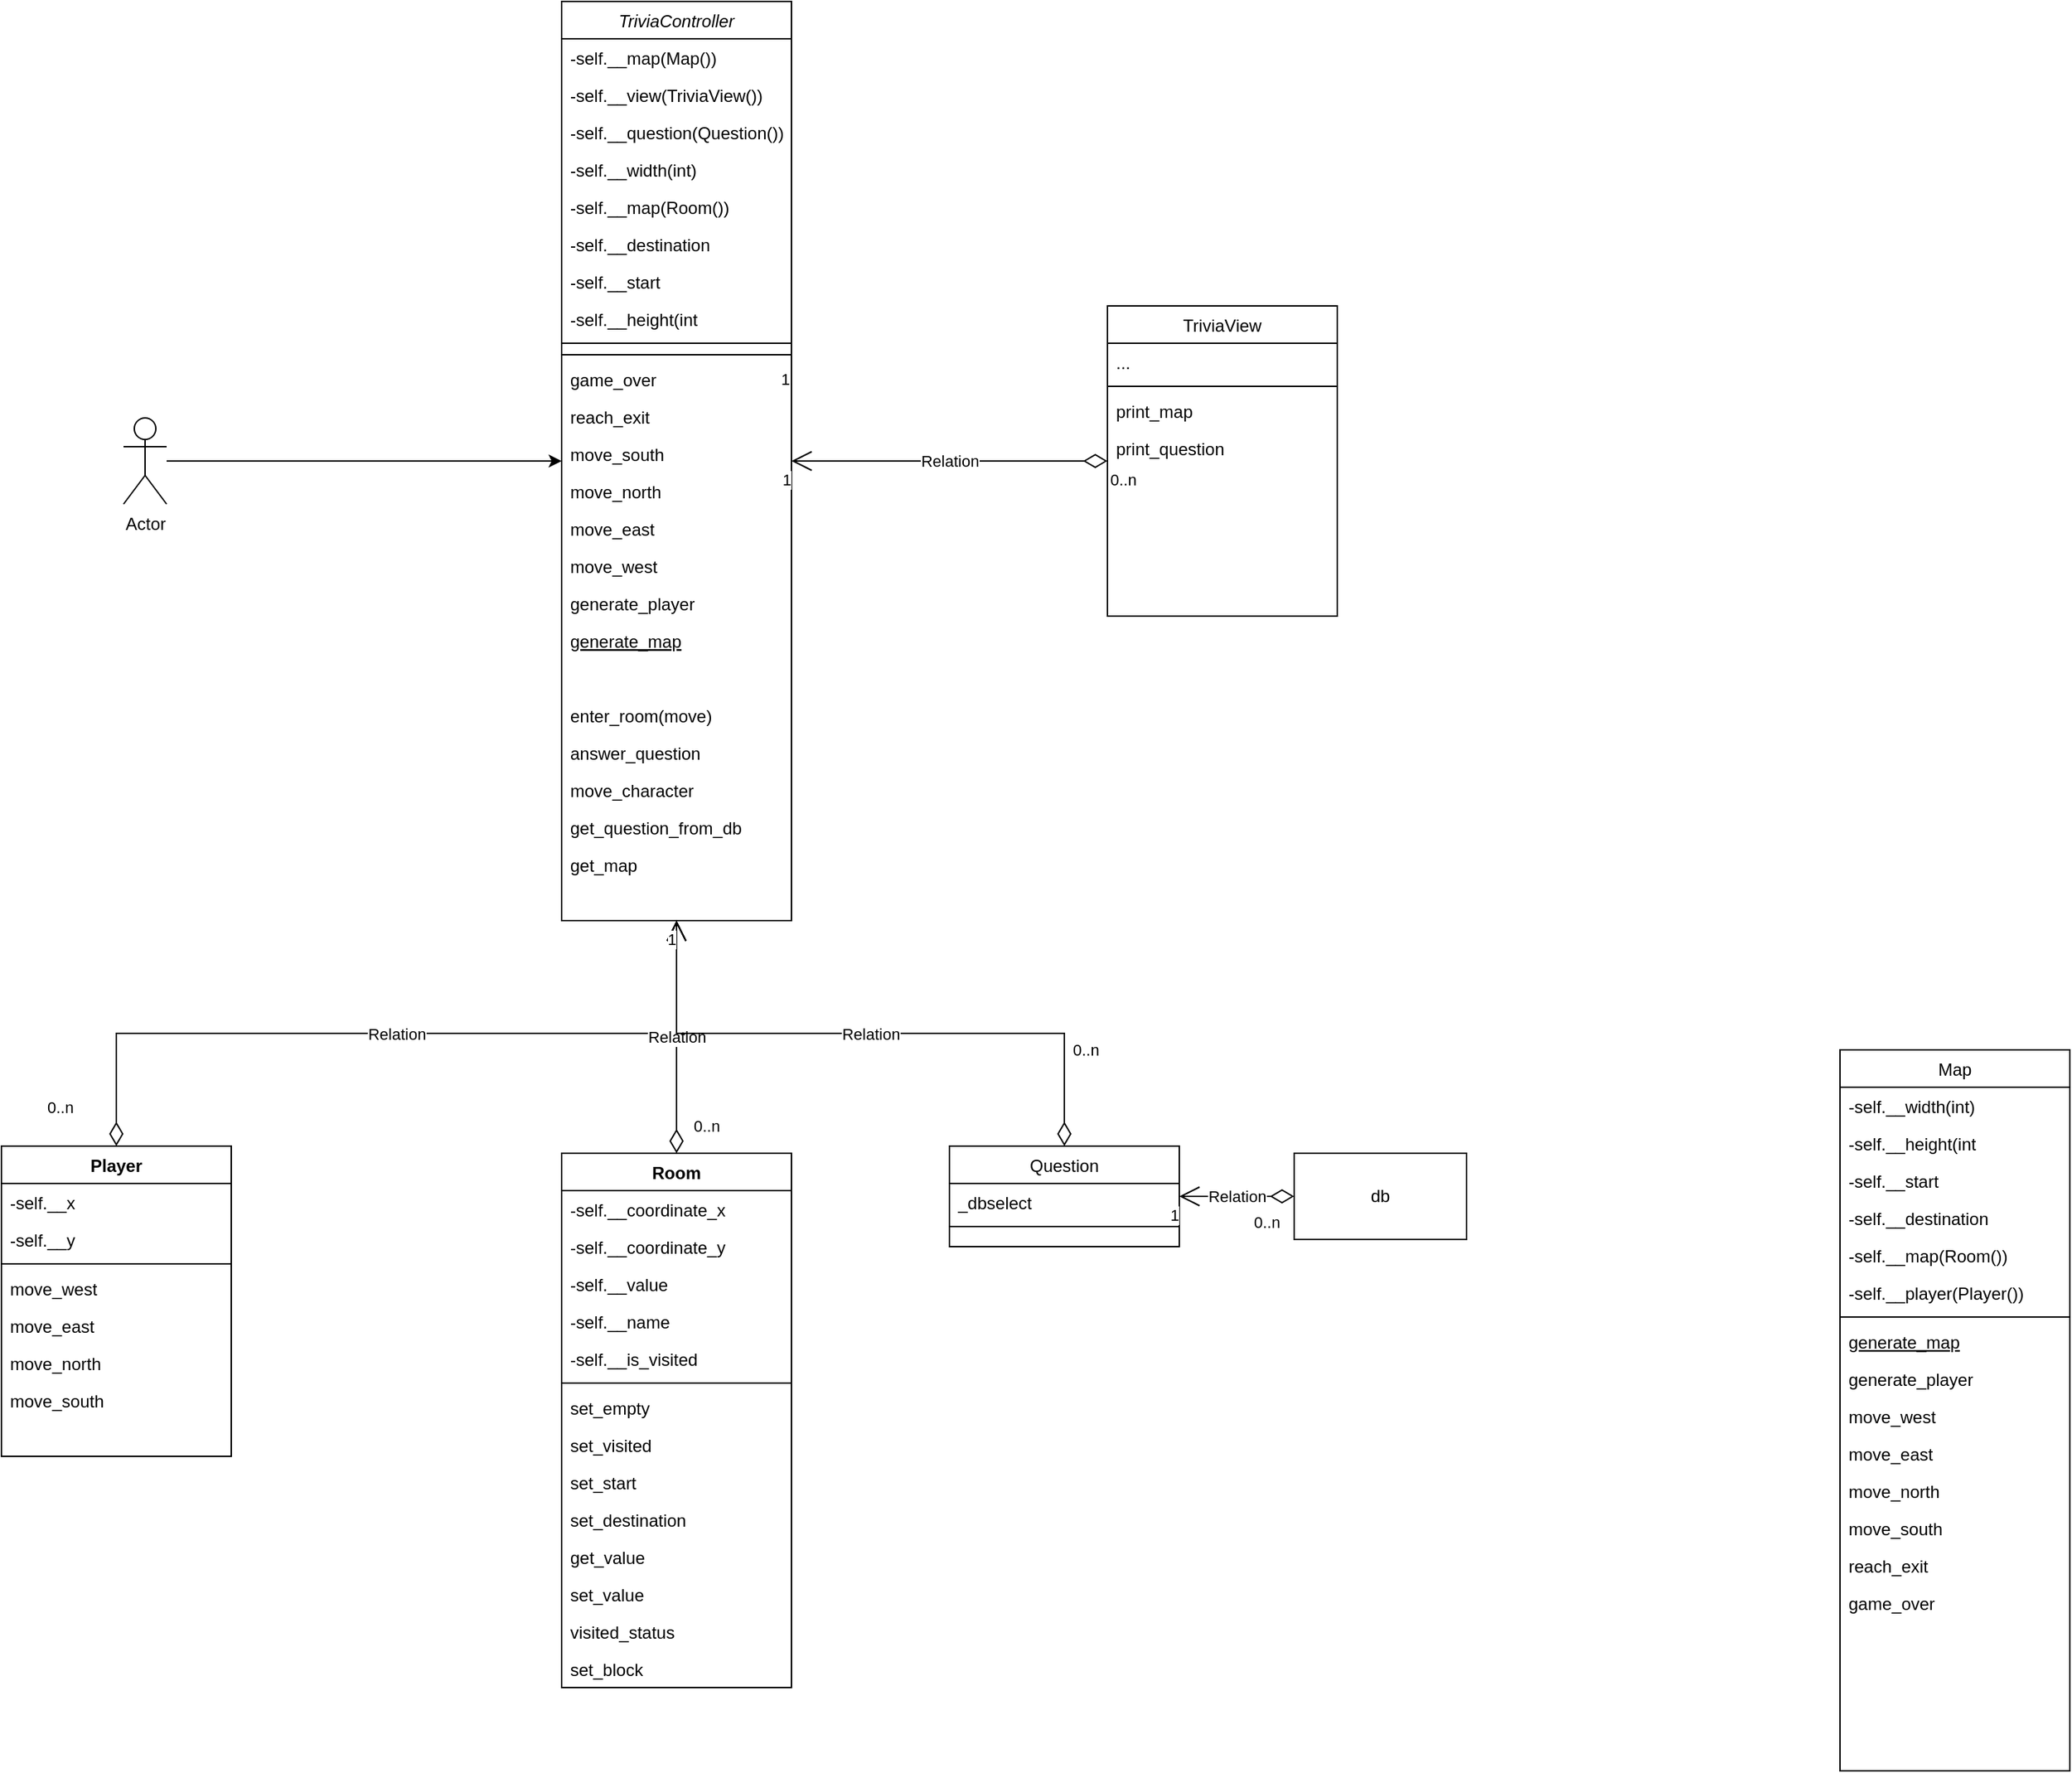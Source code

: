 <mxfile version="16.5.4" type="device"><diagram id="C5RBs43oDa-KdzZeNtuy" name="Page-1"><mxGraphModel dx="2555" dy="2269" grid="1" gridSize="10" guides="1" tooltips="1" connect="1" arrows="1" fold="1" page="1" pageScale="1" pageWidth="827" pageHeight="1169" math="0" shadow="0"><root><mxCell id="WIyWlLk6GJQsqaUBKTNV-0"/><mxCell id="WIyWlLk6GJQsqaUBKTNV-1" parent="WIyWlLk6GJQsqaUBKTNV-0"/><mxCell id="zkfFHV4jXpPFQw0GAbJ--0" value="TriviaController" style="swimlane;fontStyle=2;align=center;verticalAlign=top;childLayout=stackLayout;horizontal=1;startSize=26;horizontalStack=0;resizeParent=1;resizeLast=0;collapsible=1;marginBottom=0;rounded=0;shadow=0;strokeWidth=1;" parent="WIyWlLk6GJQsqaUBKTNV-1" vertex="1"><mxGeometry x="210" y="-320" width="160" height="640" as="geometry"><mxRectangle x="230" y="140" width="160" height="26" as="alternateBounds"/></mxGeometry></mxCell><mxCell id="zkfFHV4jXpPFQw0GAbJ--1" value="-self.__map(Map())" style="text;align=left;verticalAlign=top;spacingLeft=4;spacingRight=4;overflow=hidden;rotatable=0;points=[[0,0.5],[1,0.5]];portConstraint=eastwest;" parent="zkfFHV4jXpPFQw0GAbJ--0" vertex="1"><mxGeometry y="26" width="160" height="26" as="geometry"/></mxCell><mxCell id="zkfFHV4jXpPFQw0GAbJ--2" value="-self.__view(TriviaView())" style="text;align=left;verticalAlign=top;spacingLeft=4;spacingRight=4;overflow=hidden;rotatable=0;points=[[0,0.5],[1,0.5]];portConstraint=eastwest;rounded=0;shadow=0;html=0;" parent="zkfFHV4jXpPFQw0GAbJ--0" vertex="1"><mxGeometry y="52" width="160" height="26" as="geometry"/></mxCell><mxCell id="zkfFHV4jXpPFQw0GAbJ--3" value="-self.__question(Question())" style="text;align=left;verticalAlign=top;spacingLeft=4;spacingRight=4;overflow=hidden;rotatable=0;points=[[0,0.5],[1,0.5]];portConstraint=eastwest;rounded=0;shadow=0;html=0;" parent="zkfFHV4jXpPFQw0GAbJ--0" vertex="1"><mxGeometry y="78" width="160" height="26" as="geometry"/></mxCell><mxCell id="0VrYBKWXbrc4DYIjxzI--73" value="-self.__width(int)" style="text;align=left;verticalAlign=top;spacingLeft=4;spacingRight=4;overflow=hidden;rotatable=0;points=[[0,0.5],[1,0.5]];portConstraint=eastwest;" vertex="1" parent="zkfFHV4jXpPFQw0GAbJ--0"><mxGeometry y="104" width="160" height="26" as="geometry"/></mxCell><mxCell id="0VrYBKWXbrc4DYIjxzI--77" value="-self.__map(Room())" style="text;align=left;verticalAlign=top;spacingLeft=4;spacingRight=4;overflow=hidden;rotatable=0;points=[[0,0.5],[1,0.5]];portConstraint=eastwest;rounded=0;shadow=0;html=0;" vertex="1" parent="zkfFHV4jXpPFQw0GAbJ--0"><mxGeometry y="130" width="160" height="26" as="geometry"/></mxCell><mxCell id="0VrYBKWXbrc4DYIjxzI--76" value="-self.__destination" style="text;align=left;verticalAlign=top;spacingLeft=4;spacingRight=4;overflow=hidden;rotatable=0;points=[[0,0.5],[1,0.5]];portConstraint=eastwest;rounded=0;shadow=0;html=0;" vertex="1" parent="zkfFHV4jXpPFQw0GAbJ--0"><mxGeometry y="156" width="160" height="26" as="geometry"/></mxCell><mxCell id="0VrYBKWXbrc4DYIjxzI--75" value="-self.__start" style="text;align=left;verticalAlign=top;spacingLeft=4;spacingRight=4;overflow=hidden;rotatable=0;points=[[0,0.5],[1,0.5]];portConstraint=eastwest;rounded=0;shadow=0;html=0;" vertex="1" parent="zkfFHV4jXpPFQw0GAbJ--0"><mxGeometry y="182" width="160" height="26" as="geometry"/></mxCell><mxCell id="0VrYBKWXbrc4DYIjxzI--74" value="-self.__height(int" style="text;align=left;verticalAlign=top;spacingLeft=4;spacingRight=4;overflow=hidden;rotatable=0;points=[[0,0.5],[1,0.5]];portConstraint=eastwest;rounded=0;shadow=0;html=0;" vertex="1" parent="zkfFHV4jXpPFQw0GAbJ--0"><mxGeometry y="208" width="160" height="26" as="geometry"/></mxCell><mxCell id="zkfFHV4jXpPFQw0GAbJ--4" value="" style="line;html=1;strokeWidth=1;align=left;verticalAlign=middle;spacingTop=-1;spacingLeft=3;spacingRight=3;rotatable=0;labelPosition=right;points=[];portConstraint=eastwest;" parent="zkfFHV4jXpPFQw0GAbJ--0" vertex="1"><mxGeometry y="234" width="160" height="8" as="geometry"/></mxCell><mxCell id="0VrYBKWXbrc4DYIjxzI--79" value="" style="line;html=1;strokeWidth=1;align=left;verticalAlign=middle;spacingTop=-1;spacingLeft=3;spacingRight=3;rotatable=0;labelPosition=right;points=[];portConstraint=eastwest;" vertex="1" parent="zkfFHV4jXpPFQw0GAbJ--0"><mxGeometry y="242" width="160" height="8" as="geometry"/></mxCell><mxCell id="0VrYBKWXbrc4DYIjxzI--88" value="1" style="edgeLabel;resizable=0;html=1;align=right;verticalAlign=top;" connectable="0" vertex="1" parent="zkfFHV4jXpPFQw0GAbJ--0"><mxGeometry y="250" width="160" as="geometry"/></mxCell><mxCell id="0VrYBKWXbrc4DYIjxzI--87" value="game_over" style="text;align=left;verticalAlign=top;spacingLeft=4;spacingRight=4;overflow=hidden;rotatable=0;points=[[0,0.5],[1,0.5]];portConstraint=eastwest;" vertex="1" parent="zkfFHV4jXpPFQw0GAbJ--0"><mxGeometry y="250" width="160" height="26" as="geometry"/></mxCell><mxCell id="0VrYBKWXbrc4DYIjxzI--86" value="reach_exit" style="text;align=left;verticalAlign=top;spacingLeft=4;spacingRight=4;overflow=hidden;rotatable=0;points=[[0,0.5],[1,0.5]];portConstraint=eastwest;" vertex="1" parent="zkfFHV4jXpPFQw0GAbJ--0"><mxGeometry y="276" width="160" height="26" as="geometry"/></mxCell><mxCell id="0VrYBKWXbrc4DYIjxzI--85" value="move_south" style="text;align=left;verticalAlign=top;spacingLeft=4;spacingRight=4;overflow=hidden;rotatable=0;points=[[0,0.5],[1,0.5]];portConstraint=eastwest;" vertex="1" parent="zkfFHV4jXpPFQw0GAbJ--0"><mxGeometry y="302" width="160" height="26" as="geometry"/></mxCell><mxCell id="0VrYBKWXbrc4DYIjxzI--84" value="move_north" style="text;align=left;verticalAlign=top;spacingLeft=4;spacingRight=4;overflow=hidden;rotatable=0;points=[[0,0.5],[1,0.5]];portConstraint=eastwest;" vertex="1" parent="zkfFHV4jXpPFQw0GAbJ--0"><mxGeometry y="328" width="160" height="26" as="geometry"/></mxCell><mxCell id="0VrYBKWXbrc4DYIjxzI--83" value="move_east" style="text;align=left;verticalAlign=top;spacingLeft=4;spacingRight=4;overflow=hidden;rotatable=0;points=[[0,0.5],[1,0.5]];portConstraint=eastwest;" vertex="1" parent="zkfFHV4jXpPFQw0GAbJ--0"><mxGeometry y="354" width="160" height="26" as="geometry"/></mxCell><mxCell id="0VrYBKWXbrc4DYIjxzI--82" value="move_west" style="text;align=left;verticalAlign=top;spacingLeft=4;spacingRight=4;overflow=hidden;rotatable=0;points=[[0,0.5],[1,0.5]];portConstraint=eastwest;" vertex="1" parent="zkfFHV4jXpPFQw0GAbJ--0"><mxGeometry y="380" width="160" height="26" as="geometry"/></mxCell><mxCell id="0VrYBKWXbrc4DYIjxzI--81" value="generate_player" style="text;align=left;verticalAlign=top;spacingLeft=4;spacingRight=4;overflow=hidden;rotatable=0;points=[[0,0.5],[1,0.5]];portConstraint=eastwest;" vertex="1" parent="zkfFHV4jXpPFQw0GAbJ--0"><mxGeometry y="406" width="160" height="26" as="geometry"/></mxCell><mxCell id="0VrYBKWXbrc4DYIjxzI--80" value="generate_map" style="text;align=left;verticalAlign=top;spacingLeft=4;spacingRight=4;overflow=hidden;rotatable=0;points=[[0,0.5],[1,0.5]];portConstraint=eastwest;fontStyle=4" vertex="1" parent="zkfFHV4jXpPFQw0GAbJ--0"><mxGeometry y="432" width="160" height="26" as="geometry"/></mxCell><mxCell id="0VrYBKWXbrc4DYIjxzI--78" style="text;align=left;verticalAlign=top;spacingLeft=4;spacingRight=4;overflow=hidden;rotatable=0;points=[[0,0.5],[1,0.5]];portConstraint=eastwest;" vertex="1" parent="zkfFHV4jXpPFQw0GAbJ--0"><mxGeometry y="458" width="160" height="26" as="geometry"/></mxCell><mxCell id="zkfFHV4jXpPFQw0GAbJ--5" value="enter_room(move)&#10;" style="text;align=left;verticalAlign=top;spacingLeft=4;spacingRight=4;overflow=hidden;rotatable=0;points=[[0,0.5],[1,0.5]];portConstraint=eastwest;" parent="zkfFHV4jXpPFQw0GAbJ--0" vertex="1"><mxGeometry y="484" width="160" height="26" as="geometry"/></mxCell><mxCell id="0VrYBKWXbrc4DYIjxzI--17" value="answer_question&#10;" style="text;align=left;verticalAlign=top;spacingLeft=4;spacingRight=4;overflow=hidden;rotatable=0;points=[[0,0.5],[1,0.5]];portConstraint=eastwest;" vertex="1" parent="zkfFHV4jXpPFQw0GAbJ--0"><mxGeometry y="510" width="160" height="26" as="geometry"/></mxCell><mxCell id="0VrYBKWXbrc4DYIjxzI--16" value="move_character" style="text;align=left;verticalAlign=top;spacingLeft=4;spacingRight=4;overflow=hidden;rotatable=0;points=[[0,0.5],[1,0.5]];portConstraint=eastwest;" vertex="1" parent="zkfFHV4jXpPFQw0GAbJ--0"><mxGeometry y="536" width="160" height="26" as="geometry"/></mxCell><mxCell id="0VrYBKWXbrc4DYIjxzI--15" value="get_question_from_db" style="text;align=left;verticalAlign=top;spacingLeft=4;spacingRight=4;overflow=hidden;rotatable=0;points=[[0,0.5],[1,0.5]];portConstraint=eastwest;" vertex="1" parent="zkfFHV4jXpPFQw0GAbJ--0"><mxGeometry y="562" width="160" height="26" as="geometry"/></mxCell><mxCell id="0VrYBKWXbrc4DYIjxzI--14" value="get_map" style="text;align=left;verticalAlign=top;spacingLeft=4;spacingRight=4;overflow=hidden;rotatable=0;points=[[0,0.5],[1,0.5]];portConstraint=eastwest;" vertex="1" parent="zkfFHV4jXpPFQw0GAbJ--0"><mxGeometry y="588" width="160" height="26" as="geometry"/></mxCell><mxCell id="zkfFHV4jXpPFQw0GAbJ--6" value="Map" style="swimlane;fontStyle=0;align=center;verticalAlign=top;childLayout=stackLayout;horizontal=1;startSize=26;horizontalStack=0;resizeParent=1;resizeLast=0;collapsible=1;marginBottom=0;rounded=0;shadow=0;strokeWidth=1;" parent="WIyWlLk6GJQsqaUBKTNV-1" vertex="1"><mxGeometry x="1100" y="410" width="160" height="502" as="geometry"><mxRectangle x="130" y="380" width="160" height="26" as="alternateBounds"/></mxGeometry></mxCell><mxCell id="zkfFHV4jXpPFQw0GAbJ--7" value="-self.__width(int)" style="text;align=left;verticalAlign=top;spacingLeft=4;spacingRight=4;overflow=hidden;rotatable=0;points=[[0,0.5],[1,0.5]];portConstraint=eastwest;" parent="zkfFHV4jXpPFQw0GAbJ--6" vertex="1"><mxGeometry y="26" width="160" height="26" as="geometry"/></mxCell><mxCell id="zkfFHV4jXpPFQw0GAbJ--8" value="-self.__height(int" style="text;align=left;verticalAlign=top;spacingLeft=4;spacingRight=4;overflow=hidden;rotatable=0;points=[[0,0.5],[1,0.5]];portConstraint=eastwest;rounded=0;shadow=0;html=0;" parent="zkfFHV4jXpPFQw0GAbJ--6" vertex="1"><mxGeometry y="52" width="160" height="26" as="geometry"/></mxCell><mxCell id="0VrYBKWXbrc4DYIjxzI--3" value="-self.__start" style="text;align=left;verticalAlign=top;spacingLeft=4;spacingRight=4;overflow=hidden;rotatable=0;points=[[0,0.5],[1,0.5]];portConstraint=eastwest;rounded=0;shadow=0;html=0;" vertex="1" parent="zkfFHV4jXpPFQw0GAbJ--6"><mxGeometry y="78" width="160" height="26" as="geometry"/></mxCell><mxCell id="0VrYBKWXbrc4DYIjxzI--2" value="-self.__destination" style="text;align=left;verticalAlign=top;spacingLeft=4;spacingRight=4;overflow=hidden;rotatable=0;points=[[0,0.5],[1,0.5]];portConstraint=eastwest;rounded=0;shadow=0;html=0;" vertex="1" parent="zkfFHV4jXpPFQw0GAbJ--6"><mxGeometry y="104" width="160" height="26" as="geometry"/></mxCell><mxCell id="0VrYBKWXbrc4DYIjxzI--1" value="-self.__map(Room())" style="text;align=left;verticalAlign=top;spacingLeft=4;spacingRight=4;overflow=hidden;rotatable=0;points=[[0,0.5],[1,0.5]];portConstraint=eastwest;rounded=0;shadow=0;html=0;" vertex="1" parent="zkfFHV4jXpPFQw0GAbJ--6"><mxGeometry y="130" width="160" height="26" as="geometry"/></mxCell><mxCell id="0VrYBKWXbrc4DYIjxzI--0" value="-self.__player(Player())" style="text;align=left;verticalAlign=top;spacingLeft=4;spacingRight=4;overflow=hidden;rotatable=0;points=[[0,0.5],[1,0.5]];portConstraint=eastwest;rounded=0;shadow=0;html=0;" vertex="1" parent="zkfFHV4jXpPFQw0GAbJ--6"><mxGeometry y="156" width="160" height="26" as="geometry"/></mxCell><mxCell id="zkfFHV4jXpPFQw0GAbJ--9" value="" style="line;html=1;strokeWidth=1;align=left;verticalAlign=middle;spacingTop=-1;spacingLeft=3;spacingRight=3;rotatable=0;labelPosition=right;points=[];portConstraint=eastwest;" parent="zkfFHV4jXpPFQw0GAbJ--6" vertex="1"><mxGeometry y="182" width="160" height="8" as="geometry"/></mxCell><mxCell id="zkfFHV4jXpPFQw0GAbJ--10" value="generate_map" style="text;align=left;verticalAlign=top;spacingLeft=4;spacingRight=4;overflow=hidden;rotatable=0;points=[[0,0.5],[1,0.5]];portConstraint=eastwest;fontStyle=4" parent="zkfFHV4jXpPFQw0GAbJ--6" vertex="1"><mxGeometry y="190" width="160" height="26" as="geometry"/></mxCell><mxCell id="zkfFHV4jXpPFQw0GAbJ--11" value="generate_player" style="text;align=left;verticalAlign=top;spacingLeft=4;spacingRight=4;overflow=hidden;rotatable=0;points=[[0,0.5],[1,0.5]];portConstraint=eastwest;" parent="zkfFHV4jXpPFQw0GAbJ--6" vertex="1"><mxGeometry y="216" width="160" height="26" as="geometry"/></mxCell><mxCell id="0VrYBKWXbrc4DYIjxzI--4" value="move_west" style="text;align=left;verticalAlign=top;spacingLeft=4;spacingRight=4;overflow=hidden;rotatable=0;points=[[0,0.5],[1,0.5]];portConstraint=eastwest;" vertex="1" parent="zkfFHV4jXpPFQw0GAbJ--6"><mxGeometry y="242" width="160" height="26" as="geometry"/></mxCell><mxCell id="0VrYBKWXbrc4DYIjxzI--5" value="move_east" style="text;align=left;verticalAlign=top;spacingLeft=4;spacingRight=4;overflow=hidden;rotatable=0;points=[[0,0.5],[1,0.5]];portConstraint=eastwest;" vertex="1" parent="zkfFHV4jXpPFQw0GAbJ--6"><mxGeometry y="268" width="160" height="26" as="geometry"/></mxCell><mxCell id="0VrYBKWXbrc4DYIjxzI--13" value="move_north" style="text;align=left;verticalAlign=top;spacingLeft=4;spacingRight=4;overflow=hidden;rotatable=0;points=[[0,0.5],[1,0.5]];portConstraint=eastwest;" vertex="1" parent="zkfFHV4jXpPFQw0GAbJ--6"><mxGeometry y="294" width="160" height="26" as="geometry"/></mxCell><mxCell id="0VrYBKWXbrc4DYIjxzI--12" value="move_south" style="text;align=left;verticalAlign=top;spacingLeft=4;spacingRight=4;overflow=hidden;rotatable=0;points=[[0,0.5],[1,0.5]];portConstraint=eastwest;" vertex="1" parent="zkfFHV4jXpPFQw0GAbJ--6"><mxGeometry y="320" width="160" height="26" as="geometry"/></mxCell><mxCell id="0VrYBKWXbrc4DYIjxzI--11" value="reach_exit" style="text;align=left;verticalAlign=top;spacingLeft=4;spacingRight=4;overflow=hidden;rotatable=0;points=[[0,0.5],[1,0.5]];portConstraint=eastwest;" vertex="1" parent="zkfFHV4jXpPFQw0GAbJ--6"><mxGeometry y="346" width="160" height="26" as="geometry"/></mxCell><mxCell id="0VrYBKWXbrc4DYIjxzI--10" value="game_over" style="text;align=left;verticalAlign=top;spacingLeft=4;spacingRight=4;overflow=hidden;rotatable=0;points=[[0,0.5],[1,0.5]];portConstraint=eastwest;" vertex="1" parent="zkfFHV4jXpPFQw0GAbJ--6"><mxGeometry y="372" width="160" height="26" as="geometry"/></mxCell><mxCell id="0VrYBKWXbrc4DYIjxzI--9" style="text;align=left;verticalAlign=top;spacingLeft=4;spacingRight=4;overflow=hidden;rotatable=0;points=[[0,0.5],[1,0.5]];portConstraint=eastwest;" vertex="1" parent="zkfFHV4jXpPFQw0GAbJ--6"><mxGeometry y="398" width="160" height="26" as="geometry"/></mxCell><mxCell id="0VrYBKWXbrc4DYIjxzI--8" style="text;align=left;verticalAlign=top;spacingLeft=4;spacingRight=4;overflow=hidden;rotatable=0;points=[[0,0.5],[1,0.5]];portConstraint=eastwest;" vertex="1" parent="zkfFHV4jXpPFQw0GAbJ--6"><mxGeometry y="424" width="160" height="26" as="geometry"/></mxCell><mxCell id="0VrYBKWXbrc4DYIjxzI--7" style="text;align=left;verticalAlign=top;spacingLeft=4;spacingRight=4;overflow=hidden;rotatable=0;points=[[0,0.5],[1,0.5]];portConstraint=eastwest;" vertex="1" parent="zkfFHV4jXpPFQw0GAbJ--6"><mxGeometry y="450" width="160" height="26" as="geometry"/></mxCell><mxCell id="0VrYBKWXbrc4DYIjxzI--6" style="text;align=left;verticalAlign=top;spacingLeft=4;spacingRight=4;overflow=hidden;rotatable=0;points=[[0,0.5],[1,0.5]];portConstraint=eastwest;" vertex="1" parent="zkfFHV4jXpPFQw0GAbJ--6"><mxGeometry y="476" width="160" height="26" as="geometry"/></mxCell><mxCell id="zkfFHV4jXpPFQw0GAbJ--13" value="Question" style="swimlane;fontStyle=0;align=center;verticalAlign=top;childLayout=stackLayout;horizontal=1;startSize=26;horizontalStack=0;resizeParent=1;resizeLast=0;collapsible=1;marginBottom=0;rounded=0;shadow=0;strokeWidth=1;" parent="WIyWlLk6GJQsqaUBKTNV-1" vertex="1"><mxGeometry x="480" y="477" width="160" height="70" as="geometry"><mxRectangle x="340" y="380" width="170" height="26" as="alternateBounds"/></mxGeometry></mxCell><mxCell id="zkfFHV4jXpPFQw0GAbJ--14" value="_dbselect" style="text;align=left;verticalAlign=top;spacingLeft=4;spacingRight=4;overflow=hidden;rotatable=0;points=[[0,0.5],[1,0.5]];portConstraint=eastwest;" parent="zkfFHV4jXpPFQw0GAbJ--13" vertex="1"><mxGeometry y="26" width="160" height="26" as="geometry"/></mxCell><mxCell id="zkfFHV4jXpPFQw0GAbJ--15" value="" style="line;html=1;strokeWidth=1;align=left;verticalAlign=middle;spacingTop=-1;spacingLeft=3;spacingRight=3;rotatable=0;labelPosition=right;points=[];portConstraint=eastwest;" parent="zkfFHV4jXpPFQw0GAbJ--13" vertex="1"><mxGeometry y="52" width="160" height="8" as="geometry"/></mxCell><mxCell id="zkfFHV4jXpPFQw0GAbJ--17" value="TriviaView" style="swimlane;fontStyle=0;align=center;verticalAlign=top;childLayout=stackLayout;horizontal=1;startSize=26;horizontalStack=0;resizeParent=1;resizeLast=0;collapsible=1;marginBottom=0;rounded=0;shadow=0;strokeWidth=1;" parent="WIyWlLk6GJQsqaUBKTNV-1" vertex="1"><mxGeometry x="590" y="-108" width="160" height="216" as="geometry"><mxRectangle x="550" y="140" width="160" height="26" as="alternateBounds"/></mxGeometry></mxCell><mxCell id="zkfFHV4jXpPFQw0GAbJ--21" value="..." style="text;align=left;verticalAlign=top;spacingLeft=4;spacingRight=4;overflow=hidden;rotatable=0;points=[[0,0.5],[1,0.5]];portConstraint=eastwest;rounded=0;shadow=0;html=0;" parent="zkfFHV4jXpPFQw0GAbJ--17" vertex="1"><mxGeometry y="26" width="160" height="26" as="geometry"/></mxCell><mxCell id="zkfFHV4jXpPFQw0GAbJ--23" value="" style="line;html=1;strokeWidth=1;align=left;verticalAlign=middle;spacingTop=-1;spacingLeft=3;spacingRight=3;rotatable=0;labelPosition=right;points=[];portConstraint=eastwest;" parent="zkfFHV4jXpPFQw0GAbJ--17" vertex="1"><mxGeometry y="52" width="160" height="8" as="geometry"/></mxCell><mxCell id="zkfFHV4jXpPFQw0GAbJ--24" value="print_map" style="text;align=left;verticalAlign=top;spacingLeft=4;spacingRight=4;overflow=hidden;rotatable=0;points=[[0,0.5],[1,0.5]];portConstraint=eastwest;" parent="zkfFHV4jXpPFQw0GAbJ--17" vertex="1"><mxGeometry y="60" width="160" height="26" as="geometry"/></mxCell><mxCell id="zkfFHV4jXpPFQw0GAbJ--25" value="print_question" style="text;align=left;verticalAlign=top;spacingLeft=4;spacingRight=4;overflow=hidden;rotatable=0;points=[[0,0.5],[1,0.5]];portConstraint=eastwest;" parent="zkfFHV4jXpPFQw0GAbJ--17" vertex="1"><mxGeometry y="86" width="160" height="26" as="geometry"/></mxCell><mxCell id="0VrYBKWXbrc4DYIjxzI--18" value="Player" style="swimlane;fontStyle=1;align=center;verticalAlign=top;childLayout=stackLayout;horizontal=1;startSize=26;horizontalStack=0;resizeParent=1;resizeParentMax=0;resizeLast=0;collapsible=1;marginBottom=0;" vertex="1" parent="WIyWlLk6GJQsqaUBKTNV-1"><mxGeometry x="-180" y="477" width="160" height="216" as="geometry"/></mxCell><mxCell id="0VrYBKWXbrc4DYIjxzI--19" value="-self.__x" style="text;strokeColor=none;fillColor=none;align=left;verticalAlign=top;spacingLeft=4;spacingRight=4;overflow=hidden;rotatable=0;points=[[0,0.5],[1,0.5]];portConstraint=eastwest;" vertex="1" parent="0VrYBKWXbrc4DYIjxzI--18"><mxGeometry y="26" width="160" height="26" as="geometry"/></mxCell><mxCell id="0VrYBKWXbrc4DYIjxzI--28" value="-self.__y" style="text;strokeColor=none;fillColor=none;align=left;verticalAlign=top;spacingLeft=4;spacingRight=4;overflow=hidden;rotatable=0;points=[[0,0.5],[1,0.5]];portConstraint=eastwest;" vertex="1" parent="0VrYBKWXbrc4DYIjxzI--18"><mxGeometry y="52" width="160" height="26" as="geometry"/></mxCell><mxCell id="0VrYBKWXbrc4DYIjxzI--20" value="" style="line;strokeWidth=1;fillColor=none;align=left;verticalAlign=middle;spacingTop=-1;spacingLeft=3;spacingRight=3;rotatable=0;labelPosition=right;points=[];portConstraint=eastwest;" vertex="1" parent="0VrYBKWXbrc4DYIjxzI--18"><mxGeometry y="78" width="160" height="8" as="geometry"/></mxCell><mxCell id="0VrYBKWXbrc4DYIjxzI--21" value="move_west" style="text;strokeColor=none;fillColor=none;align=left;verticalAlign=top;spacingLeft=4;spacingRight=4;overflow=hidden;rotatable=0;points=[[0,0.5],[1,0.5]];portConstraint=eastwest;" vertex="1" parent="0VrYBKWXbrc4DYIjxzI--18"><mxGeometry y="86" width="160" height="26" as="geometry"/></mxCell><mxCell id="0VrYBKWXbrc4DYIjxzI--32" value="move_east" style="text;strokeColor=none;fillColor=none;align=left;verticalAlign=top;spacingLeft=4;spacingRight=4;overflow=hidden;rotatable=0;points=[[0,0.5],[1,0.5]];portConstraint=eastwest;" vertex="1" parent="0VrYBKWXbrc4DYIjxzI--18"><mxGeometry y="112" width="160" height="26" as="geometry"/></mxCell><mxCell id="0VrYBKWXbrc4DYIjxzI--31" value="move_north" style="text;strokeColor=none;fillColor=none;align=left;verticalAlign=top;spacingLeft=4;spacingRight=4;overflow=hidden;rotatable=0;points=[[0,0.5],[1,0.5]];portConstraint=eastwest;" vertex="1" parent="0VrYBKWXbrc4DYIjxzI--18"><mxGeometry y="138" width="160" height="26" as="geometry"/></mxCell><mxCell id="0VrYBKWXbrc4DYIjxzI--30" value="move_south" style="text;strokeColor=none;fillColor=none;align=left;verticalAlign=top;spacingLeft=4;spacingRight=4;overflow=hidden;rotatable=0;points=[[0,0.5],[1,0.5]];portConstraint=eastwest;" vertex="1" parent="0VrYBKWXbrc4DYIjxzI--18"><mxGeometry y="164" width="160" height="26" as="geometry"/></mxCell><mxCell id="0VrYBKWXbrc4DYIjxzI--29" style="text;strokeColor=none;fillColor=none;align=left;verticalAlign=top;spacingLeft=4;spacingRight=4;overflow=hidden;rotatable=0;points=[[0,0.5],[1,0.5]];portConstraint=eastwest;" vertex="1" parent="0VrYBKWXbrc4DYIjxzI--18"><mxGeometry y="190" width="160" height="26" as="geometry"/></mxCell><mxCell id="0VrYBKWXbrc4DYIjxzI--22" value="Room" style="swimlane;fontStyle=1;align=center;verticalAlign=top;childLayout=stackLayout;horizontal=1;startSize=26;horizontalStack=0;resizeParent=1;resizeParentMax=0;resizeLast=0;collapsible=1;marginBottom=0;" vertex="1" parent="WIyWlLk6GJQsqaUBKTNV-1"><mxGeometry x="210" y="482" width="160" height="372" as="geometry"/></mxCell><mxCell id="0VrYBKWXbrc4DYIjxzI--23" value="-self.__coordinate_x" style="text;strokeColor=none;fillColor=none;align=left;verticalAlign=top;spacingLeft=4;spacingRight=4;overflow=hidden;rotatable=0;points=[[0,0.5],[1,0.5]];portConstraint=eastwest;" vertex="1" parent="0VrYBKWXbrc4DYIjxzI--22"><mxGeometry y="26" width="160" height="26" as="geometry"/></mxCell><mxCell id="0VrYBKWXbrc4DYIjxzI--36" value="-self.__coordinate_y" style="text;strokeColor=none;fillColor=none;align=left;verticalAlign=top;spacingLeft=4;spacingRight=4;overflow=hidden;rotatable=0;points=[[0,0.5],[1,0.5]];portConstraint=eastwest;" vertex="1" parent="0VrYBKWXbrc4DYIjxzI--22"><mxGeometry y="52" width="160" height="26" as="geometry"/></mxCell><mxCell id="0VrYBKWXbrc4DYIjxzI--35" value="-self.__value" style="text;strokeColor=none;fillColor=none;align=left;verticalAlign=top;spacingLeft=4;spacingRight=4;overflow=hidden;rotatable=0;points=[[0,0.5],[1,0.5]];portConstraint=eastwest;" vertex="1" parent="0VrYBKWXbrc4DYIjxzI--22"><mxGeometry y="78" width="160" height="26" as="geometry"/></mxCell><mxCell id="0VrYBKWXbrc4DYIjxzI--34" value="-self.__name" style="text;strokeColor=none;fillColor=none;align=left;verticalAlign=top;spacingLeft=4;spacingRight=4;overflow=hidden;rotatable=0;points=[[0,0.5],[1,0.5]];portConstraint=eastwest;" vertex="1" parent="0VrYBKWXbrc4DYIjxzI--22"><mxGeometry y="104" width="160" height="26" as="geometry"/></mxCell><mxCell id="0VrYBKWXbrc4DYIjxzI--33" value="-self.__is_visited" style="text;strokeColor=none;fillColor=none;align=left;verticalAlign=top;spacingLeft=4;spacingRight=4;overflow=hidden;rotatable=0;points=[[0,0.5],[1,0.5]];portConstraint=eastwest;" vertex="1" parent="0VrYBKWXbrc4DYIjxzI--22"><mxGeometry y="130" width="160" height="26" as="geometry"/></mxCell><mxCell id="0VrYBKWXbrc4DYIjxzI--24" value="" style="line;strokeWidth=1;fillColor=none;align=left;verticalAlign=middle;spacingTop=-1;spacingLeft=3;spacingRight=3;rotatable=0;labelPosition=right;points=[];portConstraint=eastwest;" vertex="1" parent="0VrYBKWXbrc4DYIjxzI--22"><mxGeometry y="156" width="160" height="8" as="geometry"/></mxCell><mxCell id="0VrYBKWXbrc4DYIjxzI--25" value="set_empty" style="text;strokeColor=none;fillColor=none;align=left;verticalAlign=top;spacingLeft=4;spacingRight=4;overflow=hidden;rotatable=0;points=[[0,0.5],[1,0.5]];portConstraint=eastwest;" vertex="1" parent="0VrYBKWXbrc4DYIjxzI--22"><mxGeometry y="164" width="160" height="26" as="geometry"/></mxCell><mxCell id="0VrYBKWXbrc4DYIjxzI--43" value="set_visited" style="text;strokeColor=none;fillColor=none;align=left;verticalAlign=top;spacingLeft=4;spacingRight=4;overflow=hidden;rotatable=0;points=[[0,0.5],[1,0.5]];portConstraint=eastwest;" vertex="1" parent="0VrYBKWXbrc4DYIjxzI--22"><mxGeometry y="190" width="160" height="26" as="geometry"/></mxCell><mxCell id="0VrYBKWXbrc4DYIjxzI--42" value="set_start" style="text;strokeColor=none;fillColor=none;align=left;verticalAlign=top;spacingLeft=4;spacingRight=4;overflow=hidden;rotatable=0;points=[[0,0.5],[1,0.5]];portConstraint=eastwest;" vertex="1" parent="0VrYBKWXbrc4DYIjxzI--22"><mxGeometry y="216" width="160" height="26" as="geometry"/></mxCell><mxCell id="0VrYBKWXbrc4DYIjxzI--41" value="set_destination" style="text;strokeColor=none;fillColor=none;align=left;verticalAlign=top;spacingLeft=4;spacingRight=4;overflow=hidden;rotatable=0;points=[[0,0.5],[1,0.5]];portConstraint=eastwest;" vertex="1" parent="0VrYBKWXbrc4DYIjxzI--22"><mxGeometry y="242" width="160" height="26" as="geometry"/></mxCell><mxCell id="0VrYBKWXbrc4DYIjxzI--40" value="get_value" style="text;strokeColor=none;fillColor=none;align=left;verticalAlign=top;spacingLeft=4;spacingRight=4;overflow=hidden;rotatable=0;points=[[0,0.5],[1,0.5]];portConstraint=eastwest;" vertex="1" parent="0VrYBKWXbrc4DYIjxzI--22"><mxGeometry y="268" width="160" height="26" as="geometry"/></mxCell><mxCell id="0VrYBKWXbrc4DYIjxzI--39" value="set_value" style="text;strokeColor=none;fillColor=none;align=left;verticalAlign=top;spacingLeft=4;spacingRight=4;overflow=hidden;rotatable=0;points=[[0,0.5],[1,0.5]];portConstraint=eastwest;" vertex="1" parent="0VrYBKWXbrc4DYIjxzI--22"><mxGeometry y="294" width="160" height="26" as="geometry"/></mxCell><mxCell id="0VrYBKWXbrc4DYIjxzI--38" value="visited_status" style="text;strokeColor=none;fillColor=none;align=left;verticalAlign=top;spacingLeft=4;spacingRight=4;overflow=hidden;rotatable=0;points=[[0,0.5],[1,0.5]];portConstraint=eastwest;" vertex="1" parent="0VrYBKWXbrc4DYIjxzI--22"><mxGeometry y="320" width="160" height="26" as="geometry"/></mxCell><mxCell id="0VrYBKWXbrc4DYIjxzI--37" value="set_block" style="text;strokeColor=none;fillColor=none;align=left;verticalAlign=top;spacingLeft=4;spacingRight=4;overflow=hidden;rotatable=0;points=[[0,0.5],[1,0.5]];portConstraint=eastwest;" vertex="1" parent="0VrYBKWXbrc4DYIjxzI--22"><mxGeometry y="346" width="160" height="26" as="geometry"/></mxCell><mxCell id="0VrYBKWXbrc4DYIjxzI--45" value="Relation" style="endArrow=open;html=1;endSize=12;startArrow=diamondThin;startSize=14;startFill=0;edgeStyle=orthogonalEdgeStyle;rounded=0;exitX=0.5;exitY=0;exitDx=0;exitDy=0;" edge="1" parent="WIyWlLk6GJQsqaUBKTNV-1" source="0VrYBKWXbrc4DYIjxzI--18" target="zkfFHV4jXpPFQw0GAbJ--0"><mxGeometry relative="1" as="geometry"><mxPoint x="-190" y="220" as="sourcePoint"/><mxPoint x="490" y="260" as="targetPoint"/></mxGeometry></mxCell><mxCell id="0VrYBKWXbrc4DYIjxzI--46" value="0..n" style="edgeLabel;resizable=0;html=1;align=left;verticalAlign=top;" connectable="0" vertex="1" parent="0VrYBKWXbrc4DYIjxzI--45"><mxGeometry x="-1" relative="1" as="geometry"><mxPoint x="-50" y="-40" as="offset"/></mxGeometry></mxCell><mxCell id="0VrYBKWXbrc4DYIjxzI--47" value="1" style="edgeLabel;resizable=0;html=1;align=right;verticalAlign=top;" connectable="0" vertex="1" parent="0VrYBKWXbrc4DYIjxzI--45"><mxGeometry x="1" relative="1" as="geometry"/></mxCell><mxCell id="0VrYBKWXbrc4DYIjxzI--48" value="Relation" style="endArrow=open;html=1;endSize=12;startArrow=diamondThin;startSize=14;startFill=0;edgeStyle=orthogonalEdgeStyle;rounded=0;" edge="1" parent="WIyWlLk6GJQsqaUBKTNV-1" source="0VrYBKWXbrc4DYIjxzI--22" target="zkfFHV4jXpPFQw0GAbJ--0"><mxGeometry relative="1" as="geometry"><mxPoint x="510.96" y="909.008" as="sourcePoint"/><mxPoint x="450" y="590" as="targetPoint"/></mxGeometry></mxCell><mxCell id="0VrYBKWXbrc4DYIjxzI--49" value="0..n" style="edgeLabel;resizable=0;html=1;align=left;verticalAlign=top;" connectable="0" vertex="1" parent="0VrYBKWXbrc4DYIjxzI--48"><mxGeometry x="-1" relative="1" as="geometry"><mxPoint x="10" y="-32" as="offset"/></mxGeometry></mxCell><mxCell id="0VrYBKWXbrc4DYIjxzI--50" value="1" style="edgeLabel;resizable=0;html=1;align=right;verticalAlign=top;" connectable="0" vertex="1" parent="0VrYBKWXbrc4DYIjxzI--48"><mxGeometry x="1" relative="1" as="geometry"/></mxCell><mxCell id="0VrYBKWXbrc4DYIjxzI--54" value="Relation" style="endArrow=open;html=1;endSize=12;startArrow=diamondThin;startSize=14;startFill=0;edgeStyle=orthogonalEdgeStyle;rounded=0;exitX=0.5;exitY=0;exitDx=0;exitDy=0;" edge="1" parent="WIyWlLk6GJQsqaUBKTNV-1" source="zkfFHV4jXpPFQw0GAbJ--13" target="zkfFHV4jXpPFQw0GAbJ--0"><mxGeometry relative="1" as="geometry"><mxPoint x="210" y="370" as="sourcePoint"/><mxPoint x="300" y="112" as="targetPoint"/></mxGeometry></mxCell><mxCell id="0VrYBKWXbrc4DYIjxzI--55" value="0..n" style="edgeLabel;resizable=0;html=1;align=left;verticalAlign=top;" connectable="0" vertex="1" parent="0VrYBKWXbrc4DYIjxzI--54"><mxGeometry x="-1" relative="1" as="geometry"><mxPoint x="4" y="-80" as="offset"/></mxGeometry></mxCell><mxCell id="0VrYBKWXbrc4DYIjxzI--56" value="1" style="edgeLabel;resizable=0;html=1;align=right;verticalAlign=top;" connectable="0" vertex="1" parent="0VrYBKWXbrc4DYIjxzI--54"><mxGeometry x="1" relative="1" as="geometry"/></mxCell><mxCell id="0VrYBKWXbrc4DYIjxzI--63" value="Relation" style="endArrow=open;html=1;endSize=12;startArrow=diamondThin;startSize=14;startFill=0;edgeStyle=orthogonalEdgeStyle;rounded=0;" edge="1" parent="WIyWlLk6GJQsqaUBKTNV-1" source="zkfFHV4jXpPFQw0GAbJ--17" target="zkfFHV4jXpPFQw0GAbJ--0"><mxGeometry relative="1" as="geometry"><mxPoint x="330" y="360" as="sourcePoint"/><mxPoint x="490" y="360" as="targetPoint"/></mxGeometry></mxCell><mxCell id="0VrYBKWXbrc4DYIjxzI--64" value="0..n" style="edgeLabel;resizable=0;html=1;align=left;verticalAlign=top;" connectable="0" vertex="1" parent="0VrYBKWXbrc4DYIjxzI--63"><mxGeometry x="-1" relative="1" as="geometry"/></mxCell><mxCell id="0VrYBKWXbrc4DYIjxzI--65" value="1" style="edgeLabel;resizable=0;html=1;align=right;verticalAlign=top;" connectable="0" vertex="1" parent="0VrYBKWXbrc4DYIjxzI--63"><mxGeometry x="1" relative="1" as="geometry"/></mxCell><mxCell id="0VrYBKWXbrc4DYIjxzI--66" value="db" style="rounded=0;whiteSpace=wrap;html=1;" vertex="1" parent="WIyWlLk6GJQsqaUBKTNV-1"><mxGeometry x="720" y="482" width="120" height="60" as="geometry"/></mxCell><mxCell id="0VrYBKWXbrc4DYIjxzI--67" value="Relation" style="endArrow=open;html=1;endSize=12;startArrow=diamondThin;startSize=14;startFill=0;edgeStyle=orthogonalEdgeStyle;rounded=0;" edge="1" parent="WIyWlLk6GJQsqaUBKTNV-1" source="0VrYBKWXbrc4DYIjxzI--66" target="zkfFHV4jXpPFQw0GAbJ--13"><mxGeometry relative="1" as="geometry"><mxPoint x="690" y="687" as="sourcePoint"/><mxPoint x="850" y="687" as="targetPoint"/></mxGeometry></mxCell><mxCell id="0VrYBKWXbrc4DYIjxzI--68" value="0..n" style="edgeLabel;resizable=0;html=1;align=left;verticalAlign=top;" connectable="0" vertex="1" parent="0VrYBKWXbrc4DYIjxzI--67"><mxGeometry x="-1" relative="1" as="geometry"><mxPoint x="-30" y="5" as="offset"/></mxGeometry></mxCell><mxCell id="0VrYBKWXbrc4DYIjxzI--69" value="1" style="edgeLabel;resizable=0;html=1;align=right;verticalAlign=top;" connectable="0" vertex="1" parent="0VrYBKWXbrc4DYIjxzI--67"><mxGeometry x="1" relative="1" as="geometry"/></mxCell><mxCell id="0VrYBKWXbrc4DYIjxzI--70" value="Actor" style="shape=umlActor;verticalLabelPosition=bottom;verticalAlign=top;html=1;outlineConnect=0;" vertex="1" parent="WIyWlLk6GJQsqaUBKTNV-1"><mxGeometry x="-95" y="-30" width="30" height="60" as="geometry"/></mxCell><mxCell id="0VrYBKWXbrc4DYIjxzI--71" value="" style="endArrow=classic;html=1;rounded=0;" edge="1" parent="WIyWlLk6GJQsqaUBKTNV-1" source="0VrYBKWXbrc4DYIjxzI--70" target="zkfFHV4jXpPFQw0GAbJ--0"><mxGeometry width="50" height="50" relative="1" as="geometry"><mxPoint x="20" y="250" as="sourcePoint"/><mxPoint x="70" y="200" as="targetPoint"/></mxGeometry></mxCell></root></mxGraphModel></diagram></mxfile>